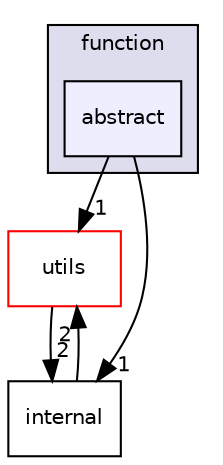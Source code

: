 digraph "include/tvm/function/abstract" {
  compound=true
  node [ fontsize="10", fontname="Helvetica"];
  edge [ labelfontsize="10", labelfontname="Helvetica"];
  subgraph clusterdir_95e0fe1efd9e7dc8b84bcdee05d2dbc2 {
    graph [ bgcolor="#ddddee", pencolor="black", label="function" fontname="Helvetica", fontsize="10", URL="dir_95e0fe1efd9e7dc8b84bcdee05d2dbc2.html"]
  dir_fec7dc84670c4afde302fd470832673e [shape=box, label="abstract", style="filled", fillcolor="#eeeeff", pencolor="black", URL="dir_fec7dc84670c4afde302fd470832673e.html"];
  }
  dir_02c2fac6d932f25932ff780d6d7745ad [shape=box label="utils" fillcolor="white" style="filled" color="red" URL="dir_02c2fac6d932f25932ff780d6d7745ad.html"];
  dir_020a04e36825fdb5d137e6f4f382bacd [shape=box label="internal" URL="dir_020a04e36825fdb5d137e6f4f382bacd.html"];
  dir_fec7dc84670c4afde302fd470832673e->dir_02c2fac6d932f25932ff780d6d7745ad [headlabel="1", labeldistance=1.5 headhref="dir_000011_000029.html"];
  dir_fec7dc84670c4afde302fd470832673e->dir_020a04e36825fdb5d137e6f4f382bacd [headlabel="1", labeldistance=1.5 headhref="dir_000011_000005.html"];
  dir_02c2fac6d932f25932ff780d6d7745ad->dir_020a04e36825fdb5d137e6f4f382bacd [headlabel="2", labeldistance=1.5 headhref="dir_000029_000005.html"];
  dir_020a04e36825fdb5d137e6f4f382bacd->dir_02c2fac6d932f25932ff780d6d7745ad [headlabel="2", labeldistance=1.5 headhref="dir_000005_000029.html"];
}
